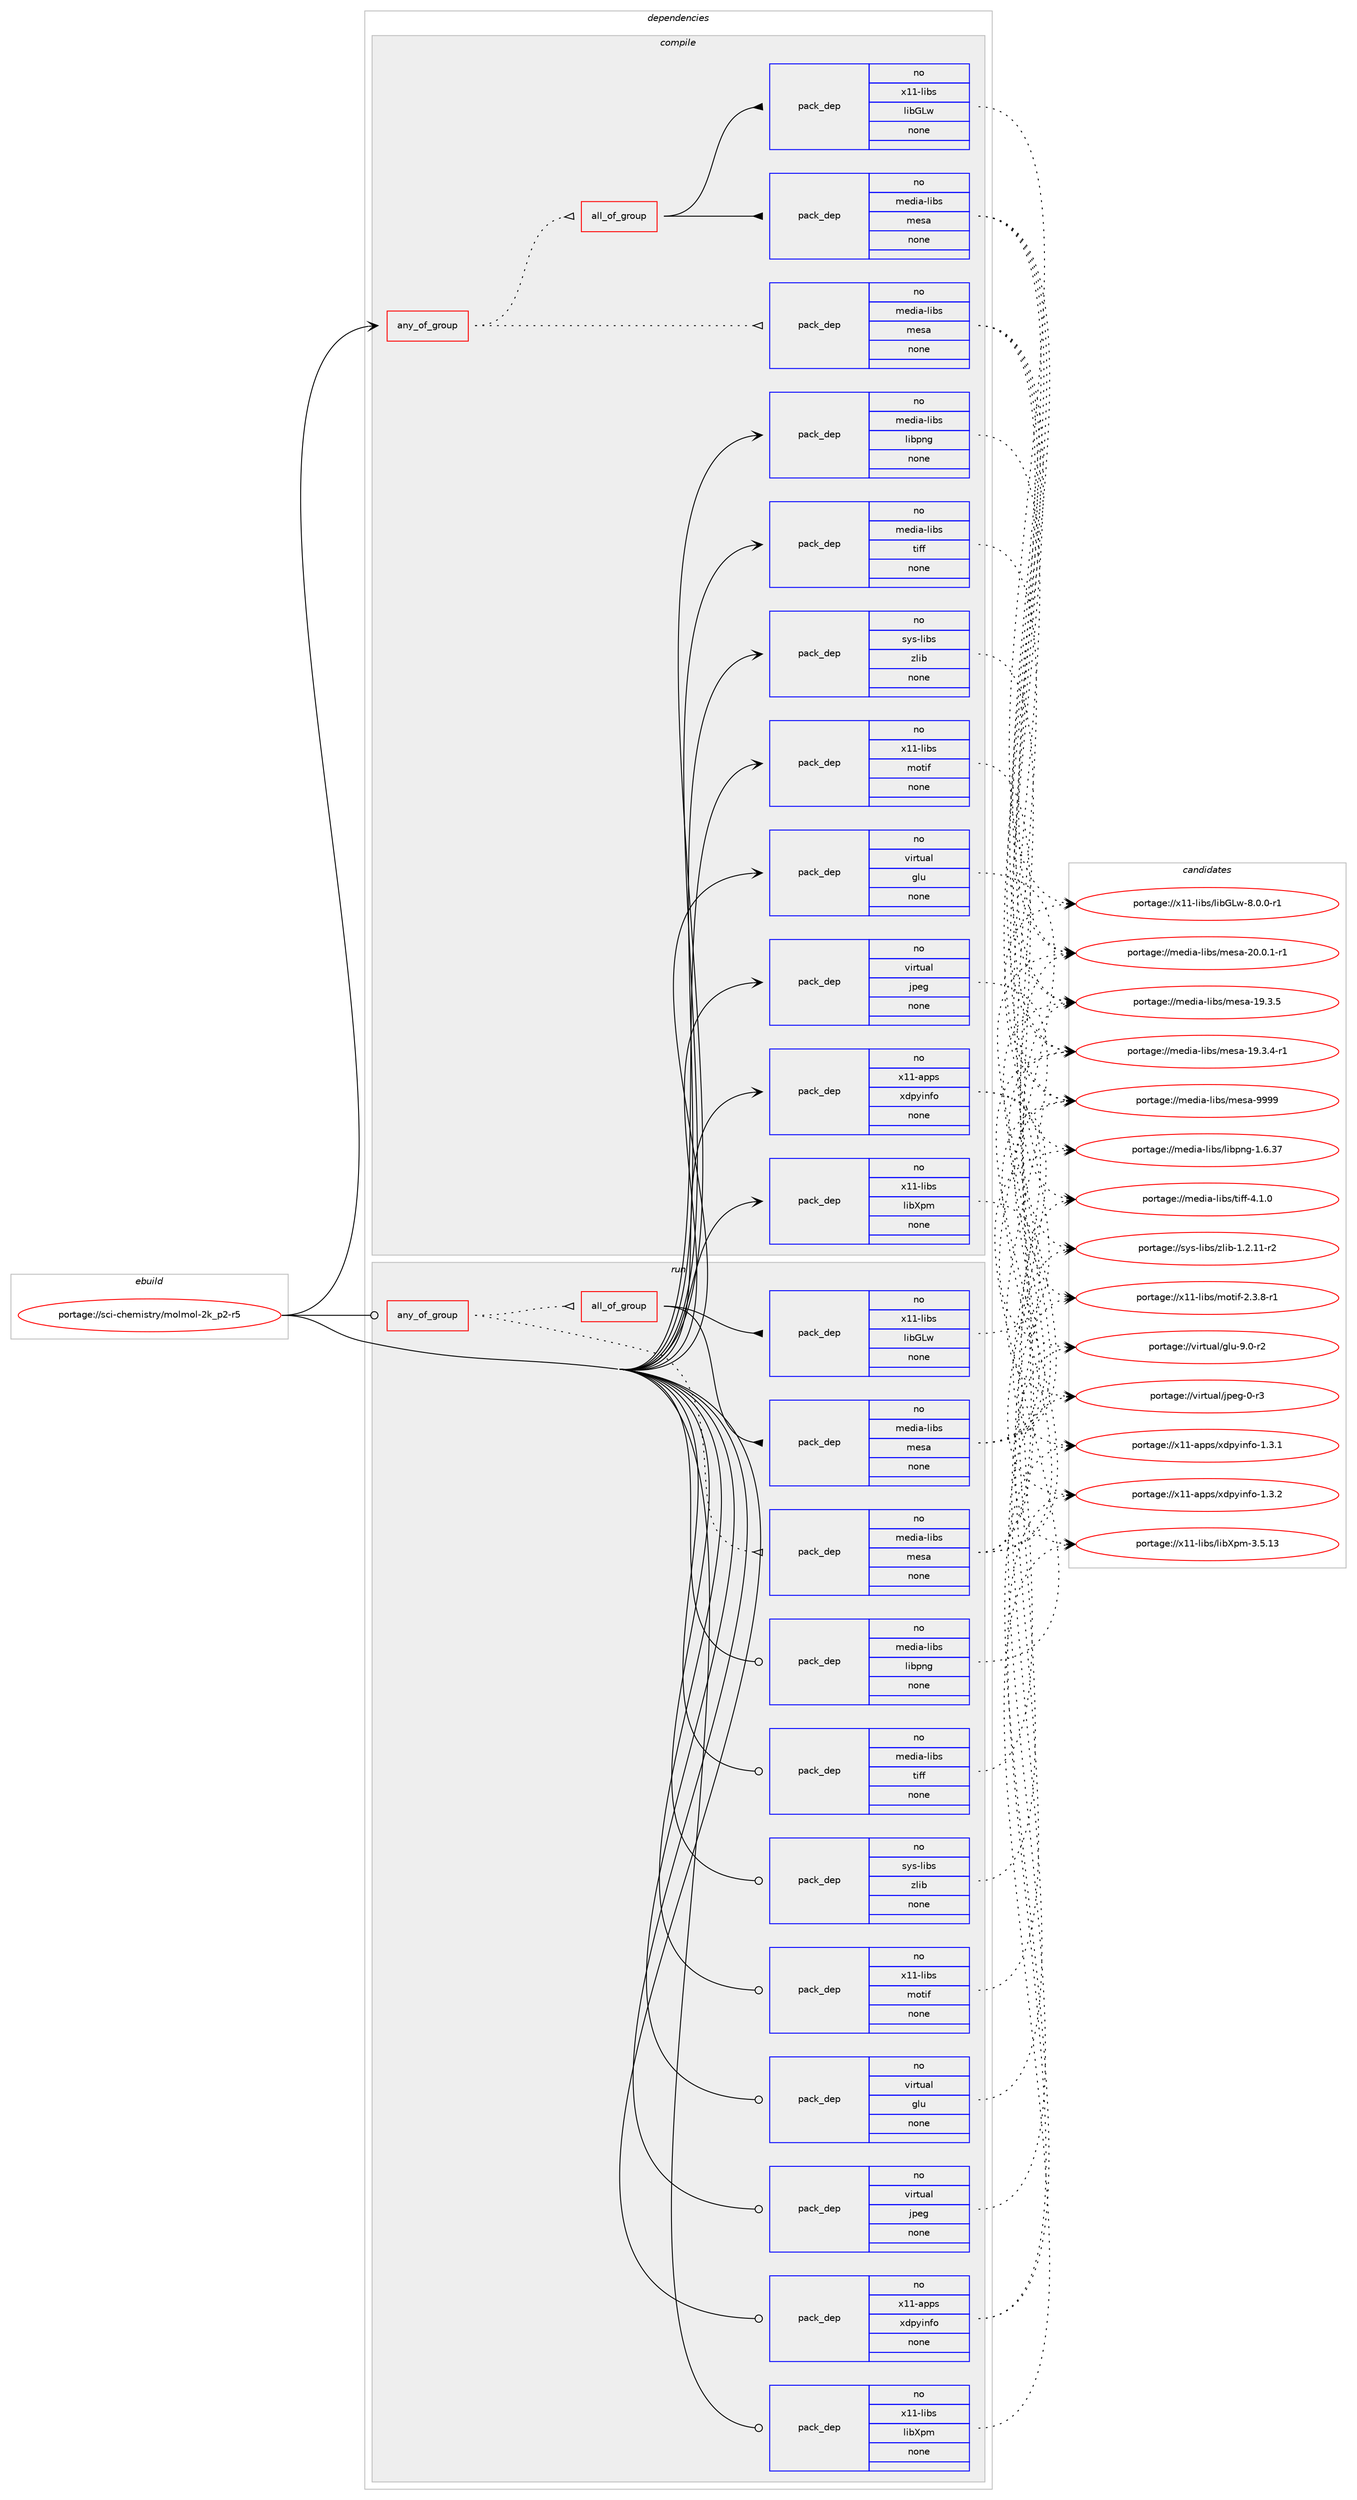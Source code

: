 digraph prolog {

# *************
# Graph options
# *************

newrank=true;
concentrate=true;
compound=true;
graph [rankdir=LR,fontname=Helvetica,fontsize=10,ranksep=1.5];#, ranksep=2.5, nodesep=0.2];
edge  [arrowhead=vee];
node  [fontname=Helvetica,fontsize=10];

# **********
# The ebuild
# **********

subgraph cluster_leftcol {
color=gray;
rank=same;
label=<<i>ebuild</i>>;
id [label="portage://sci-chemistry/molmol-2k_p2-r5", color=red, width=4, href="../sci-chemistry/molmol-2k_p2-r5.svg"];
}

# ****************
# The dependencies
# ****************

subgraph cluster_midcol {
color=gray;
label=<<i>dependencies</i>>;
subgraph cluster_compile {
fillcolor="#eeeeee";
style=filled;
label=<<i>compile</i>>;
subgraph any902 {
dependency42824 [label=<<TABLE BORDER="0" CELLBORDER="1" CELLSPACING="0" CELLPADDING="4"><TR><TD CELLPADDING="10">any_of_group</TD></TR></TABLE>>, shape=none, color=red];subgraph all5 {
dependency42825 [label=<<TABLE BORDER="0" CELLBORDER="1" CELLSPACING="0" CELLPADDING="4"><TR><TD CELLPADDING="10">all_of_group</TD></TR></TABLE>>, shape=none, color=red];subgraph pack34237 {
dependency42826 [label=<<TABLE BORDER="0" CELLBORDER="1" CELLSPACING="0" CELLPADDING="4" WIDTH="220"><TR><TD ROWSPAN="6" CELLPADDING="30">pack_dep</TD></TR><TR><TD WIDTH="110">no</TD></TR><TR><TD>media-libs</TD></TR><TR><TD>mesa</TD></TR><TR><TD>none</TD></TR><TR><TD></TD></TR></TABLE>>, shape=none, color=blue];
}
dependency42825:e -> dependency42826:w [weight=20,style="solid",arrowhead="inv"];
subgraph pack34238 {
dependency42827 [label=<<TABLE BORDER="0" CELLBORDER="1" CELLSPACING="0" CELLPADDING="4" WIDTH="220"><TR><TD ROWSPAN="6" CELLPADDING="30">pack_dep</TD></TR><TR><TD WIDTH="110">no</TD></TR><TR><TD>x11-libs</TD></TR><TR><TD>libGLw</TD></TR><TR><TD>none</TD></TR><TR><TD></TD></TR></TABLE>>, shape=none, color=blue];
}
dependency42825:e -> dependency42827:w [weight=20,style="solid",arrowhead="inv"];
}
dependency42824:e -> dependency42825:w [weight=20,style="dotted",arrowhead="oinv"];
subgraph pack34239 {
dependency42828 [label=<<TABLE BORDER="0" CELLBORDER="1" CELLSPACING="0" CELLPADDING="4" WIDTH="220"><TR><TD ROWSPAN="6" CELLPADDING="30">pack_dep</TD></TR><TR><TD WIDTH="110">no</TD></TR><TR><TD>media-libs</TD></TR><TR><TD>mesa</TD></TR><TR><TD>none</TD></TR><TR><TD></TD></TR></TABLE>>, shape=none, color=blue];
}
dependency42824:e -> dependency42828:w [weight=20,style="dotted",arrowhead="oinv"];
}
id:e -> dependency42824:w [weight=20,style="solid",arrowhead="vee"];
subgraph pack34240 {
dependency42829 [label=<<TABLE BORDER="0" CELLBORDER="1" CELLSPACING="0" CELLPADDING="4" WIDTH="220"><TR><TD ROWSPAN="6" CELLPADDING="30">pack_dep</TD></TR><TR><TD WIDTH="110">no</TD></TR><TR><TD>media-libs</TD></TR><TR><TD>libpng</TD></TR><TR><TD>none</TD></TR><TR><TD></TD></TR></TABLE>>, shape=none, color=blue];
}
id:e -> dependency42829:w [weight=20,style="solid",arrowhead="vee"];
subgraph pack34241 {
dependency42830 [label=<<TABLE BORDER="0" CELLBORDER="1" CELLSPACING="0" CELLPADDING="4" WIDTH="220"><TR><TD ROWSPAN="6" CELLPADDING="30">pack_dep</TD></TR><TR><TD WIDTH="110">no</TD></TR><TR><TD>media-libs</TD></TR><TR><TD>tiff</TD></TR><TR><TD>none</TD></TR><TR><TD></TD></TR></TABLE>>, shape=none, color=blue];
}
id:e -> dependency42830:w [weight=20,style="solid",arrowhead="vee"];
subgraph pack34242 {
dependency42831 [label=<<TABLE BORDER="0" CELLBORDER="1" CELLSPACING="0" CELLPADDING="4" WIDTH="220"><TR><TD ROWSPAN="6" CELLPADDING="30">pack_dep</TD></TR><TR><TD WIDTH="110">no</TD></TR><TR><TD>sys-libs</TD></TR><TR><TD>zlib</TD></TR><TR><TD>none</TD></TR><TR><TD></TD></TR></TABLE>>, shape=none, color=blue];
}
id:e -> dependency42831:w [weight=20,style="solid",arrowhead="vee"];
subgraph pack34243 {
dependency42832 [label=<<TABLE BORDER="0" CELLBORDER="1" CELLSPACING="0" CELLPADDING="4" WIDTH="220"><TR><TD ROWSPAN="6" CELLPADDING="30">pack_dep</TD></TR><TR><TD WIDTH="110">no</TD></TR><TR><TD>virtual</TD></TR><TR><TD>glu</TD></TR><TR><TD>none</TD></TR><TR><TD></TD></TR></TABLE>>, shape=none, color=blue];
}
id:e -> dependency42832:w [weight=20,style="solid",arrowhead="vee"];
subgraph pack34244 {
dependency42833 [label=<<TABLE BORDER="0" CELLBORDER="1" CELLSPACING="0" CELLPADDING="4" WIDTH="220"><TR><TD ROWSPAN="6" CELLPADDING="30">pack_dep</TD></TR><TR><TD WIDTH="110">no</TD></TR><TR><TD>virtual</TD></TR><TR><TD>jpeg</TD></TR><TR><TD>none</TD></TR><TR><TD></TD></TR></TABLE>>, shape=none, color=blue];
}
id:e -> dependency42833:w [weight=20,style="solid",arrowhead="vee"];
subgraph pack34245 {
dependency42834 [label=<<TABLE BORDER="0" CELLBORDER="1" CELLSPACING="0" CELLPADDING="4" WIDTH="220"><TR><TD ROWSPAN="6" CELLPADDING="30">pack_dep</TD></TR><TR><TD WIDTH="110">no</TD></TR><TR><TD>x11-apps</TD></TR><TR><TD>xdpyinfo</TD></TR><TR><TD>none</TD></TR><TR><TD></TD></TR></TABLE>>, shape=none, color=blue];
}
id:e -> dependency42834:w [weight=20,style="solid",arrowhead="vee"];
subgraph pack34246 {
dependency42835 [label=<<TABLE BORDER="0" CELLBORDER="1" CELLSPACING="0" CELLPADDING="4" WIDTH="220"><TR><TD ROWSPAN="6" CELLPADDING="30">pack_dep</TD></TR><TR><TD WIDTH="110">no</TD></TR><TR><TD>x11-libs</TD></TR><TR><TD>libXpm</TD></TR><TR><TD>none</TD></TR><TR><TD></TD></TR></TABLE>>, shape=none, color=blue];
}
id:e -> dependency42835:w [weight=20,style="solid",arrowhead="vee"];
subgraph pack34247 {
dependency42836 [label=<<TABLE BORDER="0" CELLBORDER="1" CELLSPACING="0" CELLPADDING="4" WIDTH="220"><TR><TD ROWSPAN="6" CELLPADDING="30">pack_dep</TD></TR><TR><TD WIDTH="110">no</TD></TR><TR><TD>x11-libs</TD></TR><TR><TD>motif</TD></TR><TR><TD>none</TD></TR><TR><TD></TD></TR></TABLE>>, shape=none, color=blue];
}
id:e -> dependency42836:w [weight=20,style="solid",arrowhead="vee"];
}
subgraph cluster_compileandrun {
fillcolor="#eeeeee";
style=filled;
label=<<i>compile and run</i>>;
}
subgraph cluster_run {
fillcolor="#eeeeee";
style=filled;
label=<<i>run</i>>;
subgraph any903 {
dependency42837 [label=<<TABLE BORDER="0" CELLBORDER="1" CELLSPACING="0" CELLPADDING="4"><TR><TD CELLPADDING="10">any_of_group</TD></TR></TABLE>>, shape=none, color=red];subgraph all6 {
dependency42838 [label=<<TABLE BORDER="0" CELLBORDER="1" CELLSPACING="0" CELLPADDING="4"><TR><TD CELLPADDING="10">all_of_group</TD></TR></TABLE>>, shape=none, color=red];subgraph pack34248 {
dependency42839 [label=<<TABLE BORDER="0" CELLBORDER="1" CELLSPACING="0" CELLPADDING="4" WIDTH="220"><TR><TD ROWSPAN="6" CELLPADDING="30">pack_dep</TD></TR><TR><TD WIDTH="110">no</TD></TR><TR><TD>media-libs</TD></TR><TR><TD>mesa</TD></TR><TR><TD>none</TD></TR><TR><TD></TD></TR></TABLE>>, shape=none, color=blue];
}
dependency42838:e -> dependency42839:w [weight=20,style="solid",arrowhead="inv"];
subgraph pack34249 {
dependency42840 [label=<<TABLE BORDER="0" CELLBORDER="1" CELLSPACING="0" CELLPADDING="4" WIDTH="220"><TR><TD ROWSPAN="6" CELLPADDING="30">pack_dep</TD></TR><TR><TD WIDTH="110">no</TD></TR><TR><TD>x11-libs</TD></TR><TR><TD>libGLw</TD></TR><TR><TD>none</TD></TR><TR><TD></TD></TR></TABLE>>, shape=none, color=blue];
}
dependency42838:e -> dependency42840:w [weight=20,style="solid",arrowhead="inv"];
}
dependency42837:e -> dependency42838:w [weight=20,style="dotted",arrowhead="oinv"];
subgraph pack34250 {
dependency42841 [label=<<TABLE BORDER="0" CELLBORDER="1" CELLSPACING="0" CELLPADDING="4" WIDTH="220"><TR><TD ROWSPAN="6" CELLPADDING="30">pack_dep</TD></TR><TR><TD WIDTH="110">no</TD></TR><TR><TD>media-libs</TD></TR><TR><TD>mesa</TD></TR><TR><TD>none</TD></TR><TR><TD></TD></TR></TABLE>>, shape=none, color=blue];
}
dependency42837:e -> dependency42841:w [weight=20,style="dotted",arrowhead="oinv"];
}
id:e -> dependency42837:w [weight=20,style="solid",arrowhead="odot"];
subgraph pack34251 {
dependency42842 [label=<<TABLE BORDER="0" CELLBORDER="1" CELLSPACING="0" CELLPADDING="4" WIDTH="220"><TR><TD ROWSPAN="6" CELLPADDING="30">pack_dep</TD></TR><TR><TD WIDTH="110">no</TD></TR><TR><TD>media-libs</TD></TR><TR><TD>libpng</TD></TR><TR><TD>none</TD></TR><TR><TD></TD></TR></TABLE>>, shape=none, color=blue];
}
id:e -> dependency42842:w [weight=20,style="solid",arrowhead="odot"];
subgraph pack34252 {
dependency42843 [label=<<TABLE BORDER="0" CELLBORDER="1" CELLSPACING="0" CELLPADDING="4" WIDTH="220"><TR><TD ROWSPAN="6" CELLPADDING="30">pack_dep</TD></TR><TR><TD WIDTH="110">no</TD></TR><TR><TD>media-libs</TD></TR><TR><TD>tiff</TD></TR><TR><TD>none</TD></TR><TR><TD></TD></TR></TABLE>>, shape=none, color=blue];
}
id:e -> dependency42843:w [weight=20,style="solid",arrowhead="odot"];
subgraph pack34253 {
dependency42844 [label=<<TABLE BORDER="0" CELLBORDER="1" CELLSPACING="0" CELLPADDING="4" WIDTH="220"><TR><TD ROWSPAN="6" CELLPADDING="30">pack_dep</TD></TR><TR><TD WIDTH="110">no</TD></TR><TR><TD>sys-libs</TD></TR><TR><TD>zlib</TD></TR><TR><TD>none</TD></TR><TR><TD></TD></TR></TABLE>>, shape=none, color=blue];
}
id:e -> dependency42844:w [weight=20,style="solid",arrowhead="odot"];
subgraph pack34254 {
dependency42845 [label=<<TABLE BORDER="0" CELLBORDER="1" CELLSPACING="0" CELLPADDING="4" WIDTH="220"><TR><TD ROWSPAN="6" CELLPADDING="30">pack_dep</TD></TR><TR><TD WIDTH="110">no</TD></TR><TR><TD>virtual</TD></TR><TR><TD>glu</TD></TR><TR><TD>none</TD></TR><TR><TD></TD></TR></TABLE>>, shape=none, color=blue];
}
id:e -> dependency42845:w [weight=20,style="solid",arrowhead="odot"];
subgraph pack34255 {
dependency42846 [label=<<TABLE BORDER="0" CELLBORDER="1" CELLSPACING="0" CELLPADDING="4" WIDTH="220"><TR><TD ROWSPAN="6" CELLPADDING="30">pack_dep</TD></TR><TR><TD WIDTH="110">no</TD></TR><TR><TD>virtual</TD></TR><TR><TD>jpeg</TD></TR><TR><TD>none</TD></TR><TR><TD></TD></TR></TABLE>>, shape=none, color=blue];
}
id:e -> dependency42846:w [weight=20,style="solid",arrowhead="odot"];
subgraph pack34256 {
dependency42847 [label=<<TABLE BORDER="0" CELLBORDER="1" CELLSPACING="0" CELLPADDING="4" WIDTH="220"><TR><TD ROWSPAN="6" CELLPADDING="30">pack_dep</TD></TR><TR><TD WIDTH="110">no</TD></TR><TR><TD>x11-apps</TD></TR><TR><TD>xdpyinfo</TD></TR><TR><TD>none</TD></TR><TR><TD></TD></TR></TABLE>>, shape=none, color=blue];
}
id:e -> dependency42847:w [weight=20,style="solid",arrowhead="odot"];
subgraph pack34257 {
dependency42848 [label=<<TABLE BORDER="0" CELLBORDER="1" CELLSPACING="0" CELLPADDING="4" WIDTH="220"><TR><TD ROWSPAN="6" CELLPADDING="30">pack_dep</TD></TR><TR><TD WIDTH="110">no</TD></TR><TR><TD>x11-libs</TD></TR><TR><TD>libXpm</TD></TR><TR><TD>none</TD></TR><TR><TD></TD></TR></TABLE>>, shape=none, color=blue];
}
id:e -> dependency42848:w [weight=20,style="solid",arrowhead="odot"];
subgraph pack34258 {
dependency42849 [label=<<TABLE BORDER="0" CELLBORDER="1" CELLSPACING="0" CELLPADDING="4" WIDTH="220"><TR><TD ROWSPAN="6" CELLPADDING="30">pack_dep</TD></TR><TR><TD WIDTH="110">no</TD></TR><TR><TD>x11-libs</TD></TR><TR><TD>motif</TD></TR><TR><TD>none</TD></TR><TR><TD></TD></TR></TABLE>>, shape=none, color=blue];
}
id:e -> dependency42849:w [weight=20,style="solid",arrowhead="odot"];
}
}

# **************
# The candidates
# **************

subgraph cluster_choices {
rank=same;
color=gray;
label=<<i>candidates</i>>;

subgraph choice34237 {
color=black;
nodesep=1;
choice10910110010597451081059811547109101115974557575757 [label="portage://media-libs/mesa-9999", color=red, width=4,href="../media-libs/mesa-9999.svg"];
choice1091011001059745108105981154710910111597455048464846494511449 [label="portage://media-libs/mesa-20.0.1-r1", color=red, width=4,href="../media-libs/mesa-20.0.1-r1.svg"];
choice109101100105974510810598115471091011159745495746514653 [label="portage://media-libs/mesa-19.3.5", color=red, width=4,href="../media-libs/mesa-19.3.5.svg"];
choice1091011001059745108105981154710910111597454957465146524511449 [label="portage://media-libs/mesa-19.3.4-r1", color=red, width=4,href="../media-libs/mesa-19.3.4-r1.svg"];
dependency42826:e -> choice10910110010597451081059811547109101115974557575757:w [style=dotted,weight="100"];
dependency42826:e -> choice1091011001059745108105981154710910111597455048464846494511449:w [style=dotted,weight="100"];
dependency42826:e -> choice109101100105974510810598115471091011159745495746514653:w [style=dotted,weight="100"];
dependency42826:e -> choice1091011001059745108105981154710910111597454957465146524511449:w [style=dotted,weight="100"];
}
subgraph choice34238 {
color=black;
nodesep=1;
choice12049494510810598115471081059871761194556464846484511449 [label="portage://x11-libs/libGLw-8.0.0-r1", color=red, width=4,href="../x11-libs/libGLw-8.0.0-r1.svg"];
dependency42827:e -> choice12049494510810598115471081059871761194556464846484511449:w [style=dotted,weight="100"];
}
subgraph choice34239 {
color=black;
nodesep=1;
choice10910110010597451081059811547109101115974557575757 [label="portage://media-libs/mesa-9999", color=red, width=4,href="../media-libs/mesa-9999.svg"];
choice1091011001059745108105981154710910111597455048464846494511449 [label="portage://media-libs/mesa-20.0.1-r1", color=red, width=4,href="../media-libs/mesa-20.0.1-r1.svg"];
choice109101100105974510810598115471091011159745495746514653 [label="portage://media-libs/mesa-19.3.5", color=red, width=4,href="../media-libs/mesa-19.3.5.svg"];
choice1091011001059745108105981154710910111597454957465146524511449 [label="portage://media-libs/mesa-19.3.4-r1", color=red, width=4,href="../media-libs/mesa-19.3.4-r1.svg"];
dependency42828:e -> choice10910110010597451081059811547109101115974557575757:w [style=dotted,weight="100"];
dependency42828:e -> choice1091011001059745108105981154710910111597455048464846494511449:w [style=dotted,weight="100"];
dependency42828:e -> choice109101100105974510810598115471091011159745495746514653:w [style=dotted,weight="100"];
dependency42828:e -> choice1091011001059745108105981154710910111597454957465146524511449:w [style=dotted,weight="100"];
}
subgraph choice34240 {
color=black;
nodesep=1;
choice109101100105974510810598115471081059811211010345494654465155 [label="portage://media-libs/libpng-1.6.37", color=red, width=4,href="../media-libs/libpng-1.6.37.svg"];
dependency42829:e -> choice109101100105974510810598115471081059811211010345494654465155:w [style=dotted,weight="100"];
}
subgraph choice34241 {
color=black;
nodesep=1;
choice10910110010597451081059811547116105102102455246494648 [label="portage://media-libs/tiff-4.1.0", color=red, width=4,href="../media-libs/tiff-4.1.0.svg"];
dependency42830:e -> choice10910110010597451081059811547116105102102455246494648:w [style=dotted,weight="100"];
}
subgraph choice34242 {
color=black;
nodesep=1;
choice11512111545108105981154712210810598454946504649494511450 [label="portage://sys-libs/zlib-1.2.11-r2", color=red, width=4,href="../sys-libs/zlib-1.2.11-r2.svg"];
dependency42831:e -> choice11512111545108105981154712210810598454946504649494511450:w [style=dotted,weight="100"];
}
subgraph choice34243 {
color=black;
nodesep=1;
choice1181051141161179710847103108117455746484511450 [label="portage://virtual/glu-9.0-r2", color=red, width=4,href="../virtual/glu-9.0-r2.svg"];
dependency42832:e -> choice1181051141161179710847103108117455746484511450:w [style=dotted,weight="100"];
}
subgraph choice34244 {
color=black;
nodesep=1;
choice118105114116117971084710611210110345484511451 [label="portage://virtual/jpeg-0-r3", color=red, width=4,href="../virtual/jpeg-0-r3.svg"];
dependency42833:e -> choice118105114116117971084710611210110345484511451:w [style=dotted,weight="100"];
}
subgraph choice34245 {
color=black;
nodesep=1;
choice1204949459711211211547120100112121105110102111454946514650 [label="portage://x11-apps/xdpyinfo-1.3.2", color=red, width=4,href="../x11-apps/xdpyinfo-1.3.2.svg"];
choice1204949459711211211547120100112121105110102111454946514649 [label="portage://x11-apps/xdpyinfo-1.3.1", color=red, width=4,href="../x11-apps/xdpyinfo-1.3.1.svg"];
dependency42834:e -> choice1204949459711211211547120100112121105110102111454946514650:w [style=dotted,weight="100"];
dependency42834:e -> choice1204949459711211211547120100112121105110102111454946514649:w [style=dotted,weight="100"];
}
subgraph choice34246 {
color=black;
nodesep=1;
choice1204949451081059811547108105988811210945514653464951 [label="portage://x11-libs/libXpm-3.5.13", color=red, width=4,href="../x11-libs/libXpm-3.5.13.svg"];
dependency42835:e -> choice1204949451081059811547108105988811210945514653464951:w [style=dotted,weight="100"];
}
subgraph choice34247 {
color=black;
nodesep=1;
choice12049494510810598115471091111161051024550465146564511449 [label="portage://x11-libs/motif-2.3.8-r1", color=red, width=4,href="../x11-libs/motif-2.3.8-r1.svg"];
dependency42836:e -> choice12049494510810598115471091111161051024550465146564511449:w [style=dotted,weight="100"];
}
subgraph choice34248 {
color=black;
nodesep=1;
choice10910110010597451081059811547109101115974557575757 [label="portage://media-libs/mesa-9999", color=red, width=4,href="../media-libs/mesa-9999.svg"];
choice1091011001059745108105981154710910111597455048464846494511449 [label="portage://media-libs/mesa-20.0.1-r1", color=red, width=4,href="../media-libs/mesa-20.0.1-r1.svg"];
choice109101100105974510810598115471091011159745495746514653 [label="portage://media-libs/mesa-19.3.5", color=red, width=4,href="../media-libs/mesa-19.3.5.svg"];
choice1091011001059745108105981154710910111597454957465146524511449 [label="portage://media-libs/mesa-19.3.4-r1", color=red, width=4,href="../media-libs/mesa-19.3.4-r1.svg"];
dependency42839:e -> choice10910110010597451081059811547109101115974557575757:w [style=dotted,weight="100"];
dependency42839:e -> choice1091011001059745108105981154710910111597455048464846494511449:w [style=dotted,weight="100"];
dependency42839:e -> choice109101100105974510810598115471091011159745495746514653:w [style=dotted,weight="100"];
dependency42839:e -> choice1091011001059745108105981154710910111597454957465146524511449:w [style=dotted,weight="100"];
}
subgraph choice34249 {
color=black;
nodesep=1;
choice12049494510810598115471081059871761194556464846484511449 [label="portage://x11-libs/libGLw-8.0.0-r1", color=red, width=4,href="../x11-libs/libGLw-8.0.0-r1.svg"];
dependency42840:e -> choice12049494510810598115471081059871761194556464846484511449:w [style=dotted,weight="100"];
}
subgraph choice34250 {
color=black;
nodesep=1;
choice10910110010597451081059811547109101115974557575757 [label="portage://media-libs/mesa-9999", color=red, width=4,href="../media-libs/mesa-9999.svg"];
choice1091011001059745108105981154710910111597455048464846494511449 [label="portage://media-libs/mesa-20.0.1-r1", color=red, width=4,href="../media-libs/mesa-20.0.1-r1.svg"];
choice109101100105974510810598115471091011159745495746514653 [label="portage://media-libs/mesa-19.3.5", color=red, width=4,href="../media-libs/mesa-19.3.5.svg"];
choice1091011001059745108105981154710910111597454957465146524511449 [label="portage://media-libs/mesa-19.3.4-r1", color=red, width=4,href="../media-libs/mesa-19.3.4-r1.svg"];
dependency42841:e -> choice10910110010597451081059811547109101115974557575757:w [style=dotted,weight="100"];
dependency42841:e -> choice1091011001059745108105981154710910111597455048464846494511449:w [style=dotted,weight="100"];
dependency42841:e -> choice109101100105974510810598115471091011159745495746514653:w [style=dotted,weight="100"];
dependency42841:e -> choice1091011001059745108105981154710910111597454957465146524511449:w [style=dotted,weight="100"];
}
subgraph choice34251 {
color=black;
nodesep=1;
choice109101100105974510810598115471081059811211010345494654465155 [label="portage://media-libs/libpng-1.6.37", color=red, width=4,href="../media-libs/libpng-1.6.37.svg"];
dependency42842:e -> choice109101100105974510810598115471081059811211010345494654465155:w [style=dotted,weight="100"];
}
subgraph choice34252 {
color=black;
nodesep=1;
choice10910110010597451081059811547116105102102455246494648 [label="portage://media-libs/tiff-4.1.0", color=red, width=4,href="../media-libs/tiff-4.1.0.svg"];
dependency42843:e -> choice10910110010597451081059811547116105102102455246494648:w [style=dotted,weight="100"];
}
subgraph choice34253 {
color=black;
nodesep=1;
choice11512111545108105981154712210810598454946504649494511450 [label="portage://sys-libs/zlib-1.2.11-r2", color=red, width=4,href="../sys-libs/zlib-1.2.11-r2.svg"];
dependency42844:e -> choice11512111545108105981154712210810598454946504649494511450:w [style=dotted,weight="100"];
}
subgraph choice34254 {
color=black;
nodesep=1;
choice1181051141161179710847103108117455746484511450 [label="portage://virtual/glu-9.0-r2", color=red, width=4,href="../virtual/glu-9.0-r2.svg"];
dependency42845:e -> choice1181051141161179710847103108117455746484511450:w [style=dotted,weight="100"];
}
subgraph choice34255 {
color=black;
nodesep=1;
choice118105114116117971084710611210110345484511451 [label="portage://virtual/jpeg-0-r3", color=red, width=4,href="../virtual/jpeg-0-r3.svg"];
dependency42846:e -> choice118105114116117971084710611210110345484511451:w [style=dotted,weight="100"];
}
subgraph choice34256 {
color=black;
nodesep=1;
choice1204949459711211211547120100112121105110102111454946514650 [label="portage://x11-apps/xdpyinfo-1.3.2", color=red, width=4,href="../x11-apps/xdpyinfo-1.3.2.svg"];
choice1204949459711211211547120100112121105110102111454946514649 [label="portage://x11-apps/xdpyinfo-1.3.1", color=red, width=4,href="../x11-apps/xdpyinfo-1.3.1.svg"];
dependency42847:e -> choice1204949459711211211547120100112121105110102111454946514650:w [style=dotted,weight="100"];
dependency42847:e -> choice1204949459711211211547120100112121105110102111454946514649:w [style=dotted,weight="100"];
}
subgraph choice34257 {
color=black;
nodesep=1;
choice1204949451081059811547108105988811210945514653464951 [label="portage://x11-libs/libXpm-3.5.13", color=red, width=4,href="../x11-libs/libXpm-3.5.13.svg"];
dependency42848:e -> choice1204949451081059811547108105988811210945514653464951:w [style=dotted,weight="100"];
}
subgraph choice34258 {
color=black;
nodesep=1;
choice12049494510810598115471091111161051024550465146564511449 [label="portage://x11-libs/motif-2.3.8-r1", color=red, width=4,href="../x11-libs/motif-2.3.8-r1.svg"];
dependency42849:e -> choice12049494510810598115471091111161051024550465146564511449:w [style=dotted,weight="100"];
}
}

}
